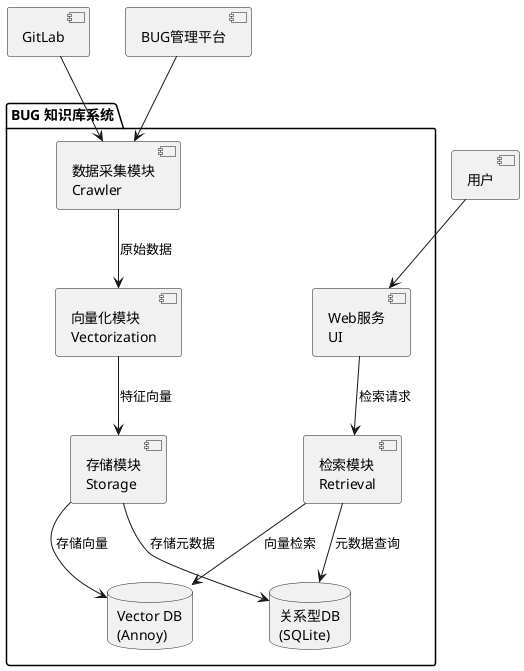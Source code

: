 @startuml
package "BUG 知识库系统" {
    [数据采集模块\nCrawler] as crawler
    [向量化模块\nVectorization] as vector
    [存储模块\nStorage] as storage
    [检索模块\nRetrieval] as retrieval
    [Web服务\nUI] as web

    database "Vector DB\n(Annoy)" as vdb
    database "关系型DB\n(SQLite)" as rdb
    
    crawler --> vector : 原始数据
    vector --> storage : 特征向量
    storage --> vdb : 存储向量
    storage --> rdb : 存储元数据
    retrieval --> vdb : 向量检索
    retrieval --> rdb : 元数据查询
    web --> retrieval : 检索请求
}

[GitLab] --> crawler
[BUG管理平台] --> crawler
[用户] --> web
@enduml